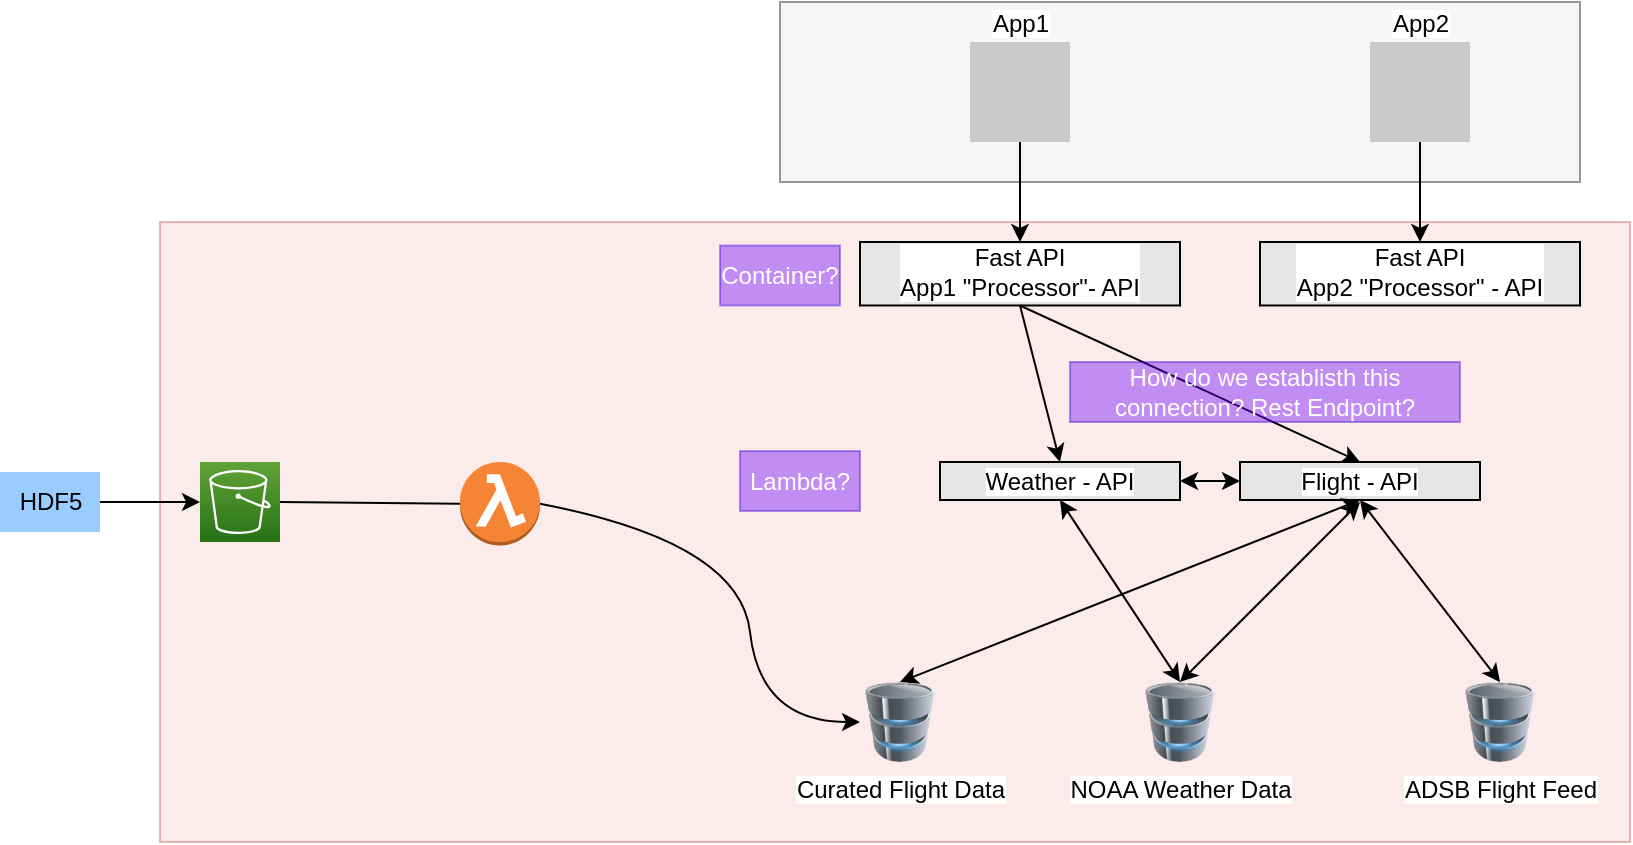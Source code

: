 <mxfile version="20.2.3" type="github">
  <diagram id="oHT1brcGaXk7HLvxvYrl" name="Page-1">
    <mxGraphModel dx="1038" dy="605" grid="1" gridSize="10" guides="1" tooltips="1" connect="1" arrows="1" fold="1" page="1" pageScale="1" pageWidth="850" pageHeight="1100" math="0" shadow="0">
      <root>
        <mxCell id="0" />
        <mxCell id="1" parent="0" />
        <mxCell id="RmU3zWurGWmhPOp7JkEL-41" value="" style="whiteSpace=wrap;html=1;fillColor=#E6E6E6;opacity=40;" vertex="1" parent="1">
          <mxGeometry x="410" y="20" width="400" height="90" as="geometry" />
        </mxCell>
        <mxCell id="RmU3zWurGWmhPOp7JkEL-34" value="" style="rounded=0;whiteSpace=wrap;html=1;fillColor=#f8cecc;opacity=40;strokeColor=#b85450;" vertex="1" parent="1">
          <mxGeometry x="100" y="130" width="735" height="310" as="geometry" />
        </mxCell>
        <mxCell id="RmU3zWurGWmhPOp7JkEL-1" value="" style="sketch=0;points=[[0,0,0],[0.25,0,0],[0.5,0,0],[0.75,0,0],[1,0,0],[0,1,0],[0.25,1,0],[0.5,1,0],[0.75,1,0],[1,1,0],[0,0.25,0],[0,0.5,0],[0,0.75,0],[1,0.25,0],[1,0.5,0],[1,0.75,0]];outlineConnect=0;fontColor=#232F3E;gradientColor=#60A337;gradientDirection=north;fillColor=#277116;strokeColor=#ffffff;dashed=0;verticalLabelPosition=bottom;verticalAlign=top;align=center;html=1;fontSize=12;fontStyle=0;aspect=fixed;shape=mxgraph.aws4.resourceIcon;resIcon=mxgraph.aws4.s3;" vertex="1" parent="1">
          <mxGeometry x="120" y="250" width="40" height="40" as="geometry" />
        </mxCell>
        <mxCell id="RmU3zWurGWmhPOp7JkEL-2" value="HDF5" style="text;html=1;resizable=0;autosize=1;align=center;verticalAlign=middle;points=[];fillColor=#99CCFF;strokeColor=none;rounded=0;" vertex="1" parent="1">
          <mxGeometry x="20" y="255" width="50" height="30" as="geometry" />
        </mxCell>
        <mxCell id="RmU3zWurGWmhPOp7JkEL-4" value="" style="endArrow=classic;html=1;rounded=0;entryX=0;entryY=0.5;entryDx=0;entryDy=0;entryPerimeter=0;" edge="1" parent="1" target="RmU3zWurGWmhPOp7JkEL-1">
          <mxGeometry width="50" height="50" relative="1" as="geometry">
            <mxPoint x="70" y="270" as="sourcePoint" />
            <mxPoint x="290" y="140" as="targetPoint" />
          </mxGeometry>
        </mxCell>
        <mxCell id="RmU3zWurGWmhPOp7JkEL-7" value="Curated Flight Data" style="image;html=1;image=img/lib/clip_art/computers/Database_128x128.png;fillColor=#99CCFF;" vertex="1" parent="1">
          <mxGeometry x="450" y="360" width="40" height="40" as="geometry" />
        </mxCell>
        <mxCell id="RmU3zWurGWmhPOp7JkEL-9" value="" style="endArrow=classic;html=1;rounded=0;exitX=0.5;exitY=1;exitDx=0;exitDy=0;entryX=0.5;entryY=0;entryDx=0;entryDy=0;" edge="1" parent="1" source="RmU3zWurGWmhPOp7JkEL-14" target="RmU3zWurGWmhPOp7JkEL-23">
          <mxGeometry width="50" height="50" relative="1" as="geometry">
            <mxPoint x="240" y="310" as="sourcePoint" />
            <mxPoint x="530" y="250" as="targetPoint" />
          </mxGeometry>
        </mxCell>
        <mxCell id="RmU3zWurGWmhPOp7JkEL-15" value="" style="edgeStyle=orthogonalEdgeStyle;rounded=0;orthogonalLoop=1;jettySize=auto;html=1;" edge="1" parent="1" source="RmU3zWurGWmhPOp7JkEL-13" target="RmU3zWurGWmhPOp7JkEL-14">
          <mxGeometry relative="1" as="geometry" />
        </mxCell>
        <mxCell id="RmU3zWurGWmhPOp7JkEL-13" value="App1" style="shape=image;html=1;verticalAlign=bottom;verticalLabelPosition=top;labelBackgroundColor=#ffffff;imageAspect=0;aspect=fixed;image=https://cdn1.iconfinder.com/data/icons/unicons-line-vol-5/24/react-128.png;fillColor=#99CCFF;labelPosition=center;align=center;imageBackground=#C9C9C9;" vertex="1" parent="1">
          <mxGeometry x="505" y="40" width="50" height="50" as="geometry" />
        </mxCell>
        <mxCell id="RmU3zWurGWmhPOp7JkEL-14" value="Fast API&lt;br&gt;App1 &quot;Processor&quot;- API" style="whiteSpace=wrap;html=1;verticalAlign=bottom;fillColor=#E6E6E6;labelBackgroundColor=#ffffff;" vertex="1" parent="1">
          <mxGeometry x="450" y="140" width="160" height="31.74" as="geometry" />
        </mxCell>
        <mxCell id="RmU3zWurGWmhPOp7JkEL-16" value="Fast API&lt;br&gt;App2 &quot;Processor&quot; - API" style="whiteSpace=wrap;html=1;verticalAlign=bottom;fillColor=#E6E6E6;labelBackgroundColor=#ffffff;" vertex="1" parent="1">
          <mxGeometry x="650" y="140" width="160" height="31.74" as="geometry" />
        </mxCell>
        <mxCell id="RmU3zWurGWmhPOp7JkEL-21" value="App2&lt;br&gt;" style="shape=image;html=1;verticalAlign=bottom;verticalLabelPosition=top;labelBackgroundColor=#ffffff;imageAspect=0;aspect=fixed;image=https://cdn1.iconfinder.com/data/icons/unicons-line-vol-5/24/react-128.png;fillColor=#99CCFF;labelPosition=center;align=center;imageBackground=#C9C9C9;" vertex="1" parent="1">
          <mxGeometry x="705" y="40" width="50" height="50" as="geometry" />
        </mxCell>
        <mxCell id="RmU3zWurGWmhPOp7JkEL-23" value="Weather - API" style="whiteSpace=wrap;html=1;verticalAlign=bottom;fillColor=#E6E6E6;labelBackgroundColor=#ffffff;" vertex="1" parent="1">
          <mxGeometry x="490" y="250" width="120" height="19" as="geometry" />
        </mxCell>
        <mxCell id="RmU3zWurGWmhPOp7JkEL-24" value="Flight - API" style="whiteSpace=wrap;html=1;verticalAlign=bottom;fillColor=#E6E6E6;labelBackgroundColor=#ffffff;" vertex="1" parent="1">
          <mxGeometry x="640" y="250" width="120" height="19" as="geometry" />
        </mxCell>
        <mxCell id="RmU3zWurGWmhPOp7JkEL-26" value="" style="endArrow=classic;html=1;rounded=0;exitX=0.5;exitY=1;exitDx=0;exitDy=0;entryX=0.5;entryY=0;entryDx=0;entryDy=0;" edge="1" parent="1" source="RmU3zWurGWmhPOp7JkEL-14" target="RmU3zWurGWmhPOp7JkEL-24">
          <mxGeometry width="50" height="50" relative="1" as="geometry">
            <mxPoint x="540" y="181.74" as="sourcePoint" />
            <mxPoint x="560" y="260" as="targetPoint" />
          </mxGeometry>
        </mxCell>
        <mxCell id="RmU3zWurGWmhPOp7JkEL-27" value="NOAA Weather Data&lt;br&gt;" style="image;html=1;image=img/lib/clip_art/computers/Database_128x128.png;fillColor=#99CCFF;" vertex="1" parent="1">
          <mxGeometry x="590" y="360" width="40" height="40" as="geometry" />
        </mxCell>
        <mxCell id="RmU3zWurGWmhPOp7JkEL-28" value="ADSB Flight Feed&lt;br&gt;" style="image;html=1;image=img/lib/clip_art/computers/Database_128x128.png;fillColor=#99CCFF;" vertex="1" parent="1">
          <mxGeometry x="750" y="360" width="40" height="40" as="geometry" />
        </mxCell>
        <mxCell id="RmU3zWurGWmhPOp7JkEL-29" value="" style="endArrow=classic;startArrow=classic;html=1;rounded=0;entryX=0;entryY=0.5;entryDx=0;entryDy=0;exitX=1;exitY=0.5;exitDx=0;exitDy=0;" edge="1" parent="1" source="RmU3zWurGWmhPOp7JkEL-23" target="RmU3zWurGWmhPOp7JkEL-24">
          <mxGeometry width="50" height="50" relative="1" as="geometry">
            <mxPoint x="590" y="170" as="sourcePoint" />
            <mxPoint x="640" y="120" as="targetPoint" />
          </mxGeometry>
        </mxCell>
        <mxCell id="RmU3zWurGWmhPOp7JkEL-30" value="" style="endArrow=classic;startArrow=classic;html=1;rounded=0;exitX=0.5;exitY=0;exitDx=0;exitDy=0;entryX=0.5;entryY=1;entryDx=0;entryDy=0;" edge="1" parent="1" source="RmU3zWurGWmhPOp7JkEL-27" target="RmU3zWurGWmhPOp7JkEL-23">
          <mxGeometry width="50" height="50" relative="1" as="geometry">
            <mxPoint x="590" y="170" as="sourcePoint" />
            <mxPoint x="640" y="120" as="targetPoint" />
          </mxGeometry>
        </mxCell>
        <mxCell id="RmU3zWurGWmhPOp7JkEL-31" value="" style="endArrow=classic;startArrow=classic;html=1;rounded=0;exitX=0.5;exitY=0;exitDx=0;exitDy=0;entryX=0.5;entryY=1;entryDx=0;entryDy=0;" edge="1" parent="1" source="RmU3zWurGWmhPOp7JkEL-7" target="RmU3zWurGWmhPOp7JkEL-24">
          <mxGeometry width="50" height="50" relative="1" as="geometry">
            <mxPoint x="590" y="170" as="sourcePoint" />
            <mxPoint x="640" y="120" as="targetPoint" />
          </mxGeometry>
        </mxCell>
        <mxCell id="RmU3zWurGWmhPOp7JkEL-32" value="" style="endArrow=classic;startArrow=classic;html=1;rounded=0;" edge="1" parent="1">
          <mxGeometry width="50" height="50" relative="1" as="geometry">
            <mxPoint x="610" y="360" as="sourcePoint" />
            <mxPoint x="700" y="270" as="targetPoint" />
          </mxGeometry>
        </mxCell>
        <mxCell id="RmU3zWurGWmhPOp7JkEL-33" value="" style="endArrow=classic;startArrow=classic;html=1;rounded=0;entryX=0.5;entryY=0;entryDx=0;entryDy=0;exitX=0.5;exitY=1;exitDx=0;exitDy=0;" edge="1" parent="1" source="RmU3zWurGWmhPOp7JkEL-24" target="RmU3zWurGWmhPOp7JkEL-28">
          <mxGeometry width="50" height="50" relative="1" as="geometry">
            <mxPoint x="590" y="170" as="sourcePoint" />
            <mxPoint x="640" y="120" as="targetPoint" />
          </mxGeometry>
        </mxCell>
        <mxCell id="RmU3zWurGWmhPOp7JkEL-35" value="" style="curved=1;endArrow=classic;html=1;rounded=0;exitX=1;exitY=0.5;exitDx=0;exitDy=0;exitPerimeter=0;entryX=0;entryY=0.5;entryDx=0;entryDy=0;startArrow=none;" edge="1" parent="1" source="RmU3zWurGWmhPOp7JkEL-5" target="RmU3zWurGWmhPOp7JkEL-7">
          <mxGeometry width="50" height="50" relative="1" as="geometry">
            <mxPoint x="350" y="220" as="sourcePoint" />
            <mxPoint x="420" y="310" as="targetPoint" />
            <Array as="points">
              <mxPoint x="390" y="290" />
              <mxPoint x="400" y="380" />
            </Array>
          </mxGeometry>
        </mxCell>
        <UserObject label="" link="https://www.youtube.com/watch?v=ozbsi3AVcZY" id="RmU3zWurGWmhPOp7JkEL-5">
          <mxCell style="outlineConnect=0;dashed=0;verticalLabelPosition=bottom;verticalAlign=top;align=center;html=1;shape=mxgraph.aws3.lambda_function;fillColor=#F58534;gradientColor=none;aspect=fixed;" vertex="1" parent="1">
            <mxGeometry x="250" y="250" width="40" height="41.74" as="geometry" />
          </mxCell>
        </UserObject>
        <mxCell id="RmU3zWurGWmhPOp7JkEL-37" value="" style="curved=1;endArrow=none;html=1;rounded=0;exitX=1;exitY=0.5;exitDx=0;exitDy=0;exitPerimeter=0;entryX=0;entryY=0.5;entryDx=0;entryDy=0;startArrow=none;" edge="1" parent="1" source="RmU3zWurGWmhPOp7JkEL-1" target="RmU3zWurGWmhPOp7JkEL-5">
          <mxGeometry width="50" height="50" relative="1" as="geometry">
            <mxPoint x="160" y="270" as="sourcePoint" />
            <mxPoint x="450" y="380" as="targetPoint" />
            <Array as="points" />
          </mxGeometry>
        </mxCell>
        <mxCell id="RmU3zWurGWmhPOp7JkEL-40" value="" style="endArrow=classic;html=1;rounded=0;exitX=0.5;exitY=1;exitDx=0;exitDy=0;entryX=0.5;entryY=0;entryDx=0;entryDy=0;" edge="1" parent="1" source="RmU3zWurGWmhPOp7JkEL-21" target="RmU3zWurGWmhPOp7JkEL-16">
          <mxGeometry width="50" height="50" relative="1" as="geometry">
            <mxPoint x="340" y="220" as="sourcePoint" />
            <mxPoint x="390" y="170" as="targetPoint" />
          </mxGeometry>
        </mxCell>
        <mxCell id="RmU3zWurGWmhPOp7JkEL-42" value="Container?" style="text;html=1;strokeColor=#3700CC;fillColor=#6a00ff;align=center;verticalAlign=middle;whiteSpace=wrap;rounded=0;opacity=40;fontColor=#ffffff;" vertex="1" parent="1">
          <mxGeometry x="380" y="141.74" width="60" height="30" as="geometry" />
        </mxCell>
        <mxCell id="RmU3zWurGWmhPOp7JkEL-43" value="Lambda?" style="text;html=1;strokeColor=#3700CC;fillColor=#6a00ff;align=center;verticalAlign=middle;whiteSpace=wrap;rounded=0;opacity=40;fontColor=#ffffff;" vertex="1" parent="1">
          <mxGeometry x="390" y="244.5" width="60" height="30" as="geometry" />
        </mxCell>
        <mxCell id="RmU3zWurGWmhPOp7JkEL-44" value="How do we establisth this connection? Rest Endpoint?" style="text;html=1;strokeColor=#3700CC;fillColor=#6a00ff;align=center;verticalAlign=middle;whiteSpace=wrap;rounded=0;opacity=40;fontColor=#ffffff;" vertex="1" parent="1">
          <mxGeometry x="555" y="200" width="195" height="30" as="geometry" />
        </mxCell>
      </root>
    </mxGraphModel>
  </diagram>
</mxfile>
